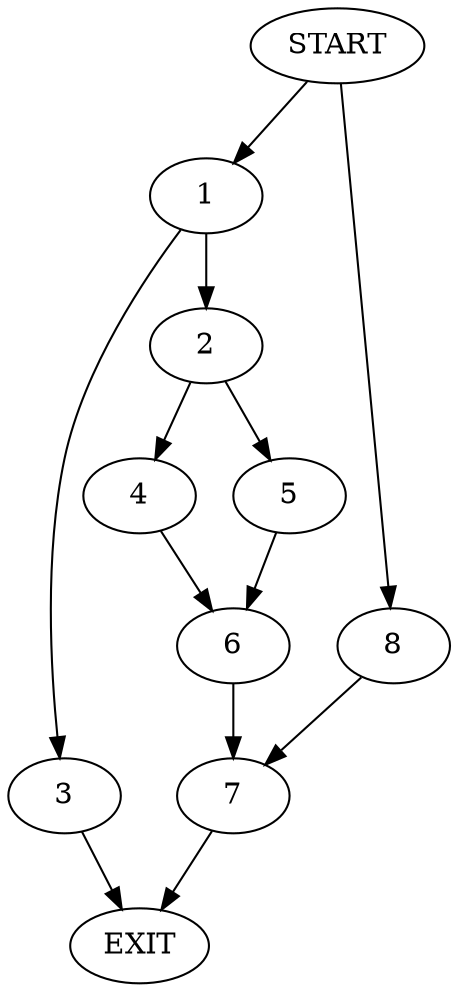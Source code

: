 digraph {
0 [label="START"]
9 [label="EXIT"]
0 -> 1
1 -> 2
1 -> 3
3 -> 9
2 -> 4
2 -> 5
5 -> 6
4 -> 6
6 -> 7
7 -> 9
0 -> 8
8 -> 7
}
